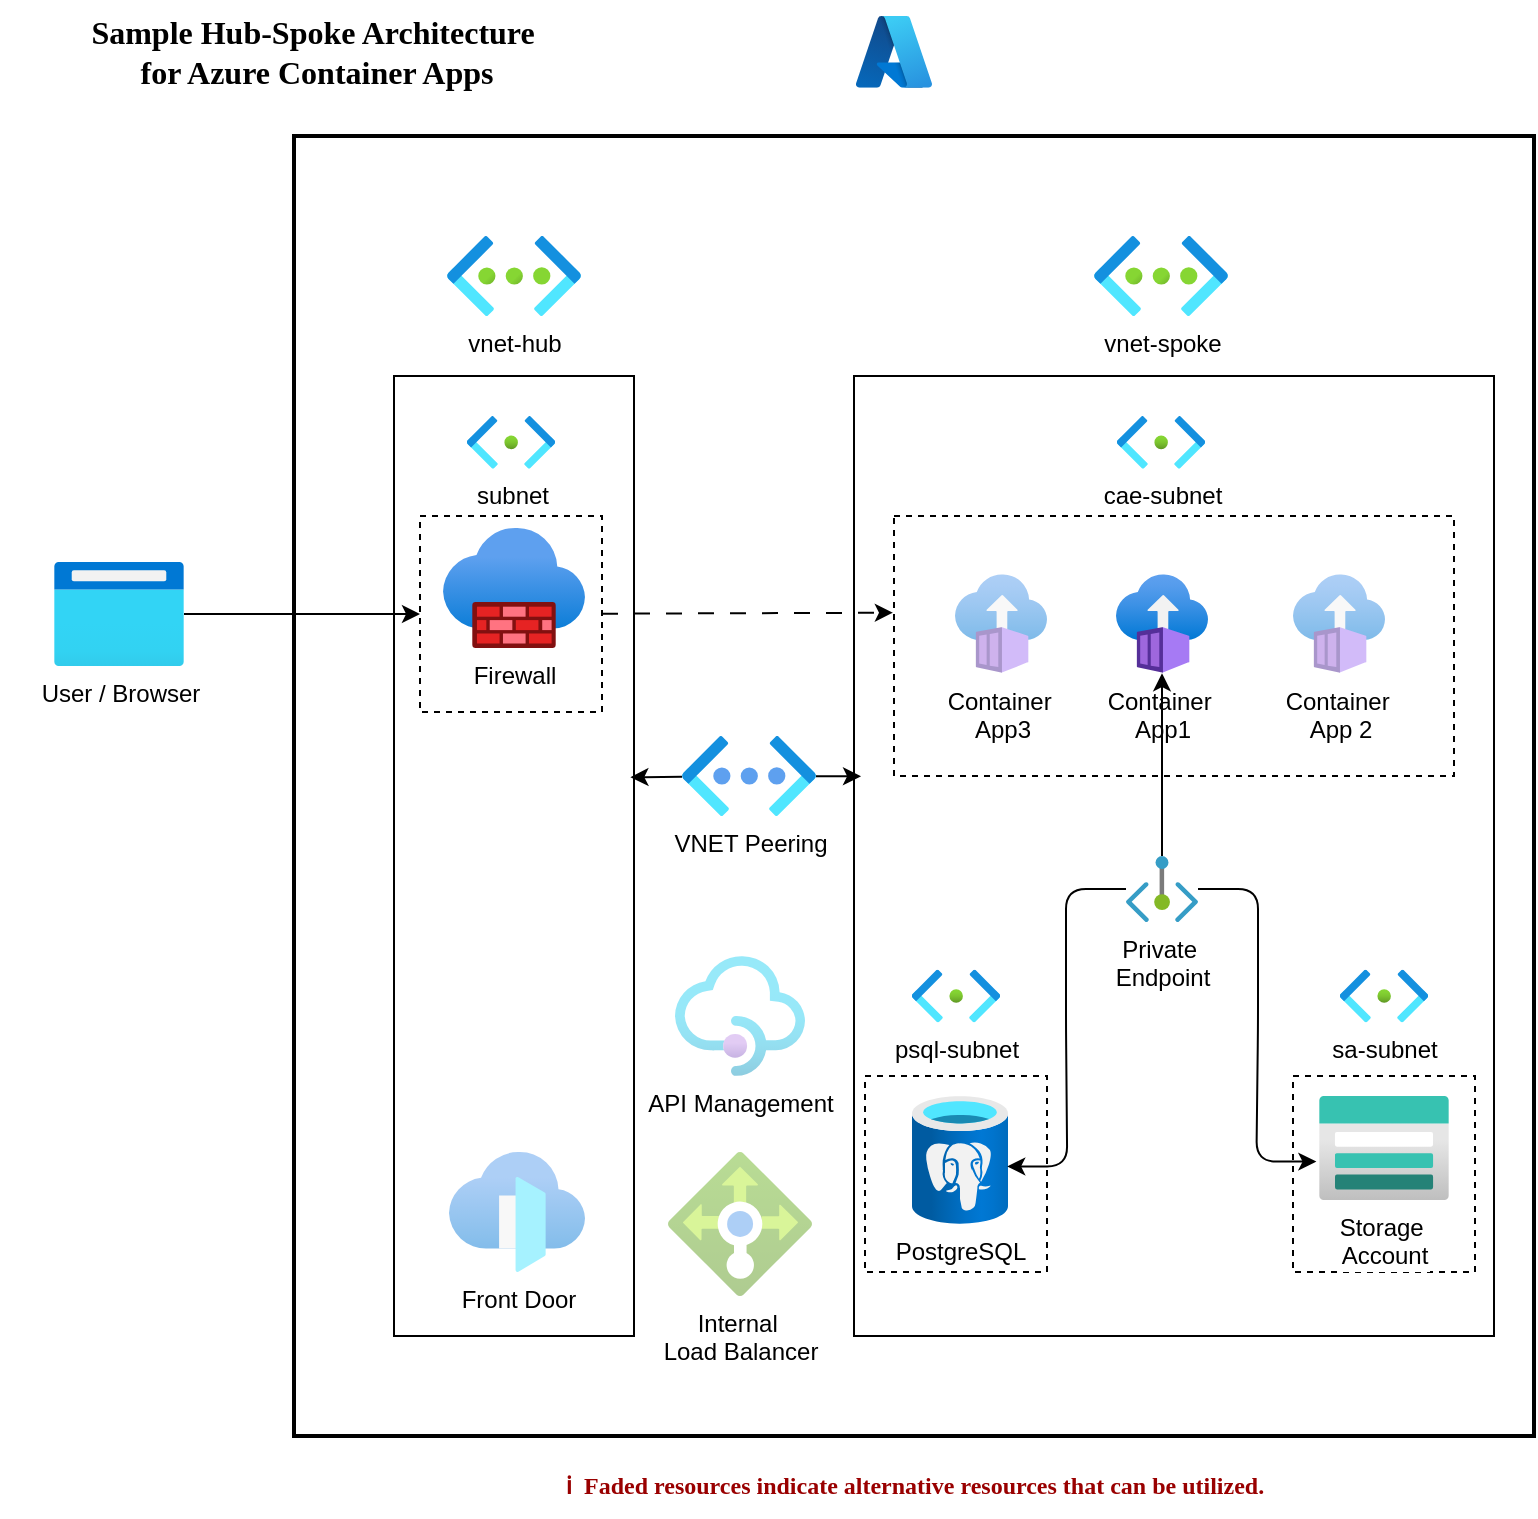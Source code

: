 <mxfile>
  <diagram id="2vBaDHlcBeLouAFchdph" name="Page-1">
    <mxGraphModel dx="1452" dy="851" grid="1" gridSize="10" guides="1" tooltips="1" connect="1" arrows="1" fold="1" page="1" pageScale="1" pageWidth="850" pageHeight="1100" background="#ffffff" math="0" shadow="0">
      <root>
        <mxCell id="0" />
        <mxCell id="1" parent="0" />
        <mxCell id="5" value="" style="image;aspect=fixed;html=1;points=[];align=center;fontSize=12;image=img/lib/azure2/other/Azure_A.svg;" parent="1" vertex="1">
          <mxGeometry x="441" y="20" width="38" height="35.83" as="geometry" />
        </mxCell>
        <mxCell id="7" value="" style="rounded=0;whiteSpace=wrap;html=1;fillStyle=hatch;glass=0;shadow=0;fillColor=none;strokeWidth=2;" parent="1" vertex="1">
          <mxGeometry x="160" y="80" width="620" height="650" as="geometry" />
        </mxCell>
        <mxCell id="8" value="" style="rounded=0;whiteSpace=wrap;html=1;fillColor=none;" parent="1" vertex="1">
          <mxGeometry x="210" y="200" width="120" height="480" as="geometry" />
        </mxCell>
        <mxCell id="9" value="" style="rounded=0;whiteSpace=wrap;html=1;fillColor=none;" parent="1" vertex="1">
          <mxGeometry x="440" y="200" width="320" height="480" as="geometry" />
        </mxCell>
        <mxCell id="50" style="edgeStyle=none;html=1;entryX=0;entryY=0.5;entryDx=0;entryDy=0;" parent="1" source="10" target="16" edge="1">
          <mxGeometry relative="1" as="geometry" />
        </mxCell>
        <mxCell id="10" value="User / Browser" style="image;aspect=fixed;html=1;points=[];align=center;fontSize=12;image=img/lib/azure2/general/Browser.svg;" parent="1" vertex="1">
          <mxGeometry x="40" y="293" width="65" height="52" as="geometry" />
        </mxCell>
        <mxCell id="11" value="vnet-hub" style="image;aspect=fixed;html=1;points=[];align=center;fontSize=12;image=img/lib/azure2/networking/Virtual_Networks.svg;" parent="1" vertex="1">
          <mxGeometry x="236.5" y="130" width="67" height="40" as="geometry" />
        </mxCell>
        <mxCell id="12" value="vnet-spoke" style="image;aspect=fixed;html=1;points=[];align=center;fontSize=12;image=img/lib/azure2/networking/Virtual_Networks.svg;" parent="1" vertex="1">
          <mxGeometry x="560" y="130" width="67" height="40" as="geometry" />
        </mxCell>
        <mxCell id="13" value="Firewall" style="image;aspect=fixed;html=1;points=[];align=center;fontSize=12;image=img/lib/azure2/networking/Firewalls.svg;" parent="1" vertex="1">
          <mxGeometry x="234.5" y="276" width="71" height="60" as="geometry" />
        </mxCell>
        <mxCell id="14" value="Front Door" style="image;aspect=fixed;html=1;points=[];align=center;fontSize=12;image=img/lib/azure2/networking/Front_Doors.svg;opacity=50;" parent="1" vertex="1">
          <mxGeometry x="237.5" y="588" width="68" height="60" as="geometry" />
        </mxCell>
        <mxCell id="15" value="subnet" style="image;aspect=fixed;html=1;points=[];align=center;fontSize=12;image=img/lib/azure2/networking/Subnet.svg;" parent="1" vertex="1">
          <mxGeometry x="246.5" y="220" width="44" height="26.35" as="geometry" />
        </mxCell>
        <mxCell id="16" value="" style="rounded=0;whiteSpace=wrap;html=1;fillColor=none;dashed=1;" parent="1" vertex="1">
          <mxGeometry x="223" y="270" width="91" height="98" as="geometry" />
        </mxCell>
        <mxCell id="19" value="" style="edgeStyle=none;html=1;entryX=0.011;entryY=0.417;entryDx=0;entryDy=0;entryPerimeter=0;" parent="1" source="17" target="9" edge="1">
          <mxGeometry relative="1" as="geometry" />
        </mxCell>
        <mxCell id="20" value="" style="edgeStyle=none;html=1;entryX=0.985;entryY=0.418;entryDx=0;entryDy=0;entryPerimeter=0;" parent="1" source="17" target="8" edge="1">
          <mxGeometry relative="1" as="geometry" />
        </mxCell>
        <mxCell id="17" value="VNET Peering" style="image;aspect=fixed;html=1;points=[];align=center;fontSize=12;image=img/lib/azure2/networking/Virtual_Networks_Classic.svg;" parent="1" vertex="1">
          <mxGeometry x="354" y="380" width="67" height="40" as="geometry" />
        </mxCell>
        <mxCell id="21" value="" style="rounded=0;whiteSpace=wrap;html=1;fillColor=none;dashed=1;" parent="1" vertex="1">
          <mxGeometry x="460" y="270" width="280" height="130" as="geometry" />
        </mxCell>
        <mxCell id="24" value="cae-subnet" style="image;aspect=fixed;html=1;points=[];align=center;fontSize=12;image=img/lib/azure2/networking/Subnet.svg;" parent="1" vertex="1">
          <mxGeometry x="571.5" y="220" width="44" height="26.35" as="geometry" />
        </mxCell>
        <mxCell id="25" value="psql-subnet" style="image;aspect=fixed;html=1;points=[];align=center;fontSize=12;image=img/lib/azure2/networking/Subnet.svg;" parent="1" vertex="1">
          <mxGeometry x="469" y="496.83" width="44" height="26.35" as="geometry" />
        </mxCell>
        <mxCell id="26" value="sa-subnet" style="image;aspect=fixed;html=1;points=[];align=center;fontSize=12;image=img/lib/azure2/networking/Subnet.svg;" parent="1" vertex="1">
          <mxGeometry x="683" y="496.83" width="44" height="26.35" as="geometry" />
        </mxCell>
        <mxCell id="28" value="" style="rounded=0;whiteSpace=wrap;html=1;fillColor=none;dashed=1;" parent="1" vertex="1">
          <mxGeometry x="445.5" y="550" width="91" height="98" as="geometry" />
        </mxCell>
        <mxCell id="29" value="" style="rounded=0;whiteSpace=wrap;html=1;fillColor=none;dashed=1;" parent="1" vertex="1">
          <mxGeometry x="659.5" y="550" width="91" height="98" as="geometry" />
        </mxCell>
        <mxCell id="30" value="Container&amp;nbsp;&lt;div&gt;App1&lt;/div&gt;" style="image;aspect=fixed;html=1;points=[];align=center;fontSize=12;image=img/lib/azure2/containers/Container_Instances.svg;" parent="1" vertex="1">
          <mxGeometry x="571" y="299" width="46" height="49.59" as="geometry" />
        </mxCell>
        <mxCell id="31" value="PostgreSQL" style="image;aspect=fixed;html=1;points=[];align=center;fontSize=12;image=img/lib/azure2/databases/Azure_Database_PostgreSQL_Server.svg;" parent="1" vertex="1">
          <mxGeometry x="469" y="560" width="48" height="64" as="geometry" />
        </mxCell>
        <mxCell id="32" value="Storage&amp;nbsp;&lt;div&gt;Account&lt;/div&gt;" style="image;aspect=fixed;html=1;points=[];align=center;fontSize=12;image=img/lib/azure2/storage/Storage_Accounts.svg;" parent="1" vertex="1">
          <mxGeometry x="672.5" y="560" width="65" height="52" as="geometry" />
        </mxCell>
        <mxCell id="33" value="API Management" style="image;aspect=fixed;html=1;points=[];align=center;fontSize=12;image=img/lib/azure2/integration/API_Management_Services.svg;opacity=50;" parent="1" vertex="1">
          <mxGeometry x="350.5" y="490" width="65" height="60" as="geometry" />
        </mxCell>
        <mxCell id="34" value="Internal&amp;nbsp;&lt;div&gt;Load Balancer&lt;/div&gt;" style="image;aspect=fixed;html=1;points=[];align=center;fontSize=12;image=img/lib/azure2/networking/Load_Balancers.svg;opacity=50;" parent="1" vertex="1">
          <mxGeometry x="347" y="588" width="72" height="72" as="geometry" />
        </mxCell>
        <mxCell id="36" value="" style="edgeStyle=none;html=1;" parent="1" source="35" target="30" edge="1">
          <mxGeometry relative="1" as="geometry" />
        </mxCell>
        <mxCell id="35" value="Private&amp;nbsp;&lt;div&gt;Endpoint&lt;/div&gt;" style="image;aspect=fixed;html=1;points=[];align=center;fontSize=12;image=img/lib/azure2/networking/Private_Endpoint.svg;" parent="1" vertex="1">
          <mxGeometry x="576" y="440" width="36" height="33" as="geometry" />
        </mxCell>
        <mxCell id="39" style="edgeStyle=entityRelationEdgeStyle;html=1;entryX=0.992;entryY=0.55;entryDx=0;entryDy=0;entryPerimeter=0;" parent="1" source="35" target="31" edge="1">
          <mxGeometry relative="1" as="geometry" />
        </mxCell>
        <mxCell id="40" style="edgeStyle=entityRelationEdgeStyle;html=1;entryX=-0.02;entryY=0.631;entryDx=0;entryDy=0;entryPerimeter=0;" parent="1" source="35" target="32" edge="1">
          <mxGeometry relative="1" as="geometry" />
        </mxCell>
        <mxCell id="43" value="Container&amp;nbsp;&lt;div&gt;App 2&lt;/div&gt;" style="image;aspect=fixed;html=1;points=[];align=center;fontSize=12;image=img/lib/azure2/containers/Container_Instances.svg;opacity=50;" parent="1" vertex="1">
          <mxGeometry x="659.5" y="299" width="46" height="49.59" as="geometry" />
        </mxCell>
        <mxCell id="44" value="Container&amp;nbsp;&lt;div&gt;App3&lt;/div&gt;" style="image;aspect=fixed;html=1;points=[];align=center;fontSize=12;image=img/lib/azure2/containers/Container_Instances.svg;opacity=50;" parent="1" vertex="1">
          <mxGeometry x="490.5" y="299" width="46" height="49.59" as="geometry" />
        </mxCell>
        <mxCell id="47" value="ℹ️&amp;nbsp;&amp;nbsp;Faded resources indicate alternative resources that can be utilized." style="text;html=1;align=center;verticalAlign=middle;resizable=0;points=[];autosize=1;strokeColor=none;fillColor=none;fontStyle=1;fontColor=light-dark(#990000,#FFA3A3);fontFamily=Verdana;" parent="1" vertex="1">
          <mxGeometry x="245" y="740" width="450" height="30" as="geometry" />
        </mxCell>
        <mxCell id="48" value="&lt;b&gt;&lt;font style=&quot;font-size: 16px;&quot;&gt;Sample Hub-Spoke Architecture&lt;/font&gt;&lt;/b&gt;&lt;div&gt;&lt;b&gt;&lt;font style=&quot;font-size: 16px;&quot;&gt;&amp;nbsp;for Azure Container Apps&lt;/font&gt;&lt;/b&gt;&lt;/div&gt;" style="text;html=1;align=center;verticalAlign=middle;resizable=0;points=[];autosize=1;strokeColor=none;fillColor=none;fontFamily=Verdana;" parent="1" vertex="1">
          <mxGeometry x="13.5" y="12.91" width="310" height="50" as="geometry" />
        </mxCell>
        <mxCell id="51" style="edgeStyle=none;html=1;entryX=-0.002;entryY=0.372;entryDx=0;entryDy=0;entryPerimeter=0;dashed=1;dashPattern=8 8;" parent="1" source="16" target="21" edge="1">
          <mxGeometry relative="1" as="geometry" />
        </mxCell>
      </root>
    </mxGraphModel>
  </diagram>
</mxfile>
